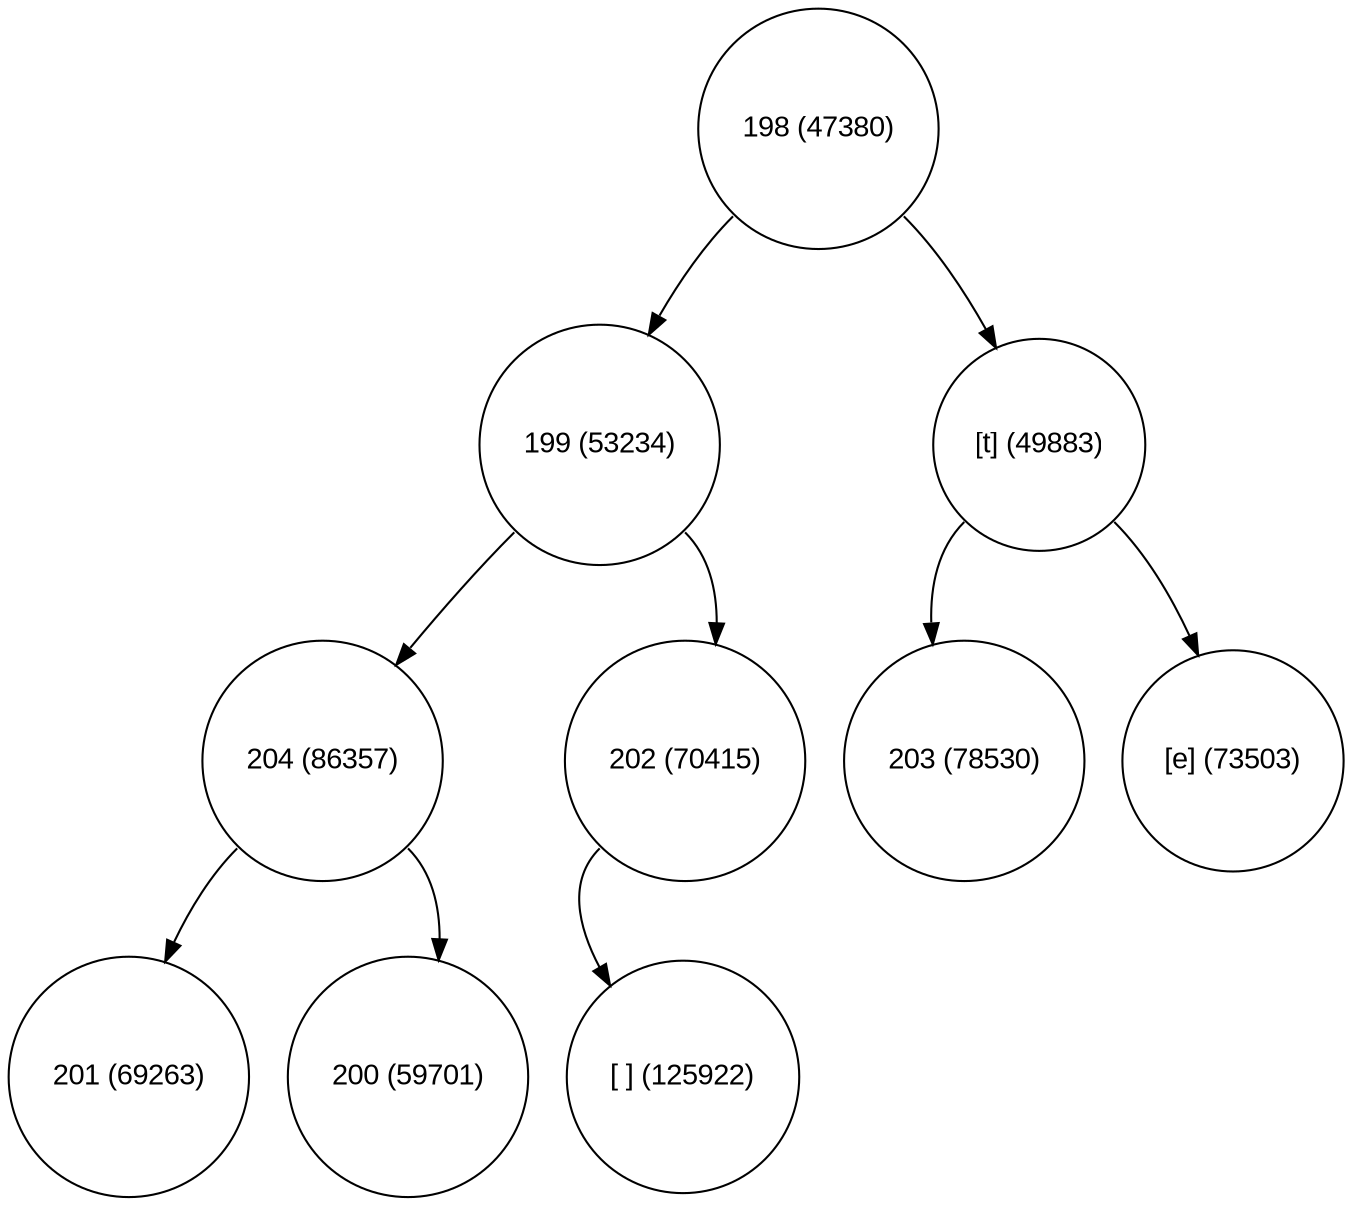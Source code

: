 digraph move_down {
	node [fontname="Arial", shape="circle", width=0.5]; 

	0 [label = "198 (47380)"];
	0:sw -> 1;
	1 [label = "199 (53234)"];
	1:sw -> 3;
	3 [label = "204 (86357)"];
	3:sw -> 7;
	7 [label = "201 (69263)"];
	3:se -> 8;
	8 [label = "200 (59701)"];
	1:se -> 4;
	4 [label = "202 (70415)"];
	4:sw -> 9;
	9 [label = "[ ] (125922)"];
	0:se -> 2;
	2 [label = "[t] (49883)"];
	2:sw -> 5;
	5 [label = "203 (78530)"];
	2:se -> 6;
	6 [label = "[e] (73503)"];
}
